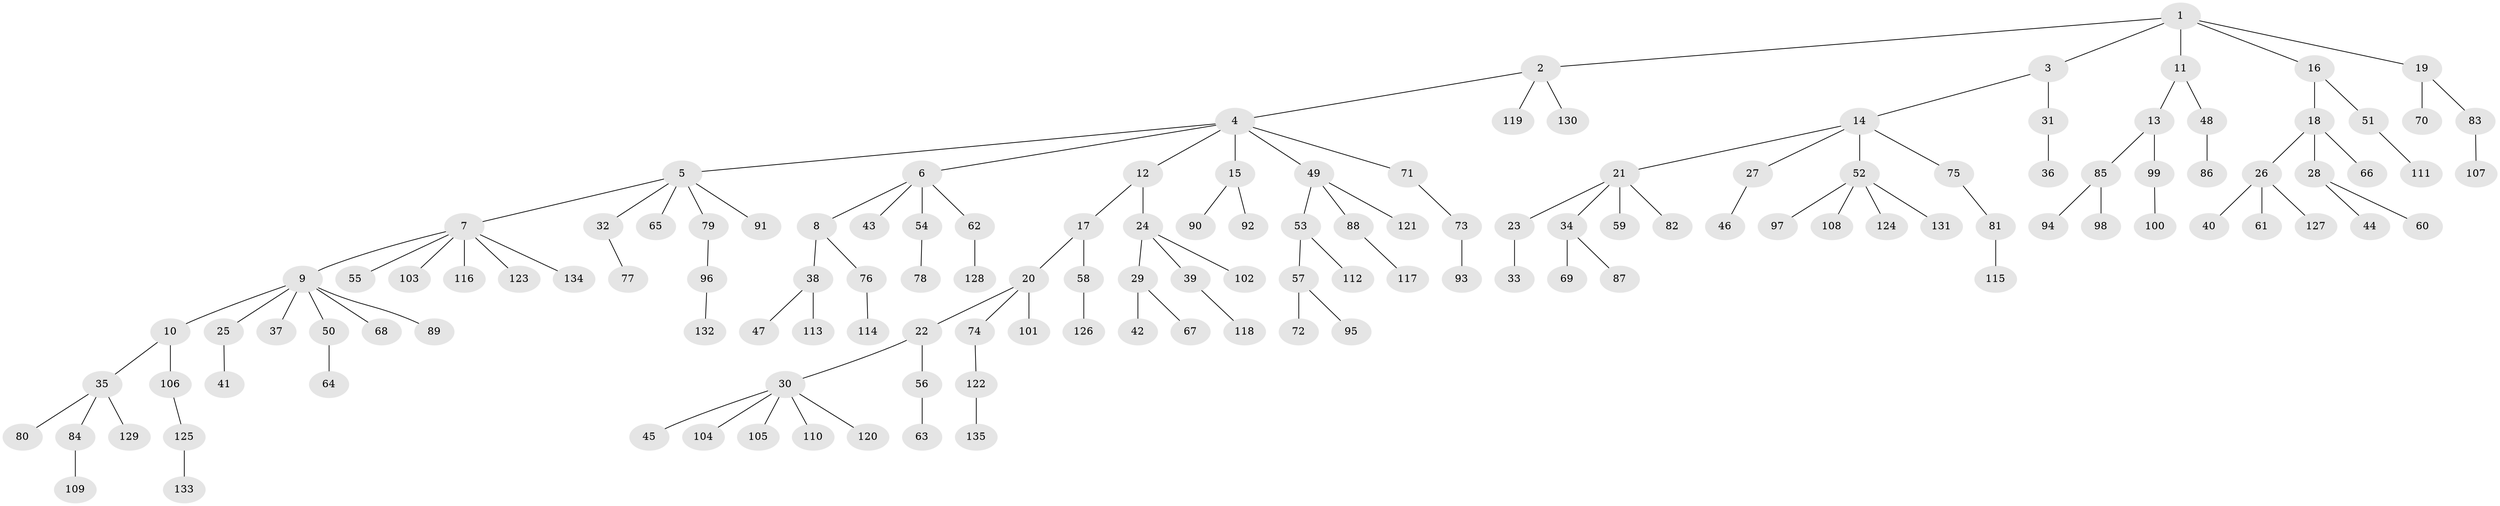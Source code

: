 // Generated by graph-tools (version 1.1) at 2025/52/03/09/25 04:52:43]
// undirected, 135 vertices, 134 edges
graph export_dot {
graph [start="1"]
  node [color=gray90,style=filled];
  1;
  2;
  3;
  4;
  5;
  6;
  7;
  8;
  9;
  10;
  11;
  12;
  13;
  14;
  15;
  16;
  17;
  18;
  19;
  20;
  21;
  22;
  23;
  24;
  25;
  26;
  27;
  28;
  29;
  30;
  31;
  32;
  33;
  34;
  35;
  36;
  37;
  38;
  39;
  40;
  41;
  42;
  43;
  44;
  45;
  46;
  47;
  48;
  49;
  50;
  51;
  52;
  53;
  54;
  55;
  56;
  57;
  58;
  59;
  60;
  61;
  62;
  63;
  64;
  65;
  66;
  67;
  68;
  69;
  70;
  71;
  72;
  73;
  74;
  75;
  76;
  77;
  78;
  79;
  80;
  81;
  82;
  83;
  84;
  85;
  86;
  87;
  88;
  89;
  90;
  91;
  92;
  93;
  94;
  95;
  96;
  97;
  98;
  99;
  100;
  101;
  102;
  103;
  104;
  105;
  106;
  107;
  108;
  109;
  110;
  111;
  112;
  113;
  114;
  115;
  116;
  117;
  118;
  119;
  120;
  121;
  122;
  123;
  124;
  125;
  126;
  127;
  128;
  129;
  130;
  131;
  132;
  133;
  134;
  135;
  1 -- 2;
  1 -- 3;
  1 -- 11;
  1 -- 16;
  1 -- 19;
  2 -- 4;
  2 -- 119;
  2 -- 130;
  3 -- 14;
  3 -- 31;
  4 -- 5;
  4 -- 6;
  4 -- 12;
  4 -- 15;
  4 -- 49;
  4 -- 71;
  5 -- 7;
  5 -- 32;
  5 -- 65;
  5 -- 79;
  5 -- 91;
  6 -- 8;
  6 -- 43;
  6 -- 54;
  6 -- 62;
  7 -- 9;
  7 -- 55;
  7 -- 103;
  7 -- 116;
  7 -- 123;
  7 -- 134;
  8 -- 38;
  8 -- 76;
  9 -- 10;
  9 -- 25;
  9 -- 37;
  9 -- 50;
  9 -- 68;
  9 -- 89;
  10 -- 35;
  10 -- 106;
  11 -- 13;
  11 -- 48;
  12 -- 17;
  12 -- 24;
  13 -- 85;
  13 -- 99;
  14 -- 21;
  14 -- 27;
  14 -- 52;
  14 -- 75;
  15 -- 90;
  15 -- 92;
  16 -- 18;
  16 -- 51;
  17 -- 20;
  17 -- 58;
  18 -- 26;
  18 -- 28;
  18 -- 66;
  19 -- 70;
  19 -- 83;
  20 -- 22;
  20 -- 74;
  20 -- 101;
  21 -- 23;
  21 -- 34;
  21 -- 59;
  21 -- 82;
  22 -- 30;
  22 -- 56;
  23 -- 33;
  24 -- 29;
  24 -- 39;
  24 -- 102;
  25 -- 41;
  26 -- 40;
  26 -- 61;
  26 -- 127;
  27 -- 46;
  28 -- 44;
  28 -- 60;
  29 -- 42;
  29 -- 67;
  30 -- 45;
  30 -- 104;
  30 -- 105;
  30 -- 110;
  30 -- 120;
  31 -- 36;
  32 -- 77;
  34 -- 69;
  34 -- 87;
  35 -- 80;
  35 -- 84;
  35 -- 129;
  38 -- 47;
  38 -- 113;
  39 -- 118;
  48 -- 86;
  49 -- 53;
  49 -- 88;
  49 -- 121;
  50 -- 64;
  51 -- 111;
  52 -- 97;
  52 -- 108;
  52 -- 124;
  52 -- 131;
  53 -- 57;
  53 -- 112;
  54 -- 78;
  56 -- 63;
  57 -- 72;
  57 -- 95;
  58 -- 126;
  62 -- 128;
  71 -- 73;
  73 -- 93;
  74 -- 122;
  75 -- 81;
  76 -- 114;
  79 -- 96;
  81 -- 115;
  83 -- 107;
  84 -- 109;
  85 -- 94;
  85 -- 98;
  88 -- 117;
  96 -- 132;
  99 -- 100;
  106 -- 125;
  122 -- 135;
  125 -- 133;
}
